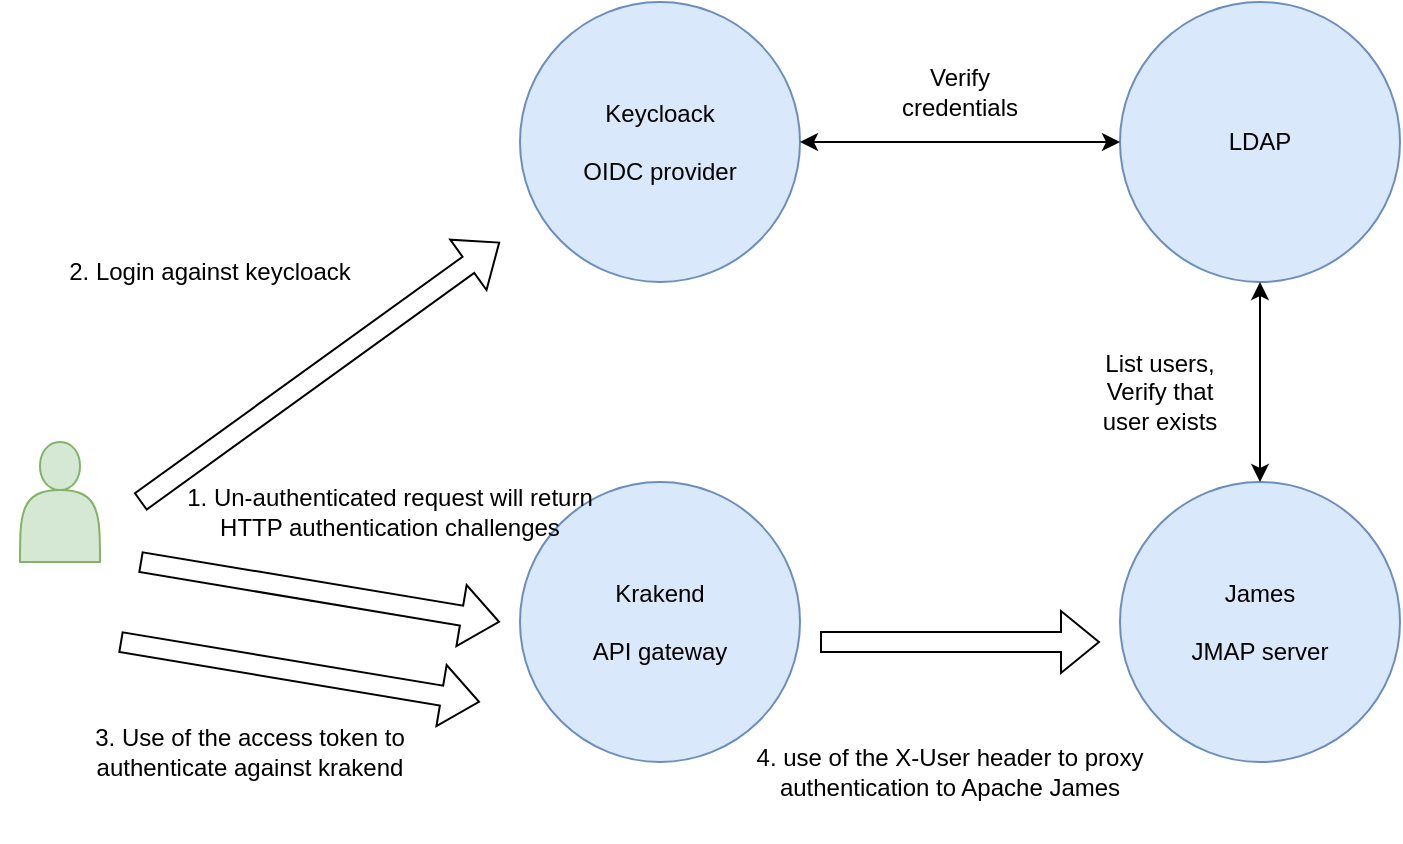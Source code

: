 <mxfile version="15.5.2"><diagram id="9t5u96WNi0rS4HrvDtxI" name="Page-1"><mxGraphModel dx="1350" dy="793" grid="1" gridSize="10" guides="1" tooltips="1" connect="1" arrows="1" fold="1" page="1" pageScale="1" pageWidth="850" pageHeight="1100" math="0" shadow="0"><root><mxCell id="0"/><mxCell id="1" parent="0"/><mxCell id="TRxEg24sL5Zt3rOSAXKO-1" value="Krakend&lt;br&gt;&lt;br&gt;API gateway" style="ellipse;whiteSpace=wrap;html=1;aspect=fixed;fillColor=#dae8fc;strokeColor=#6c8ebf;" vertex="1" parent="1"><mxGeometry x="300" y="320" width="140" height="140" as="geometry"/></mxCell><mxCell id="TRxEg24sL5Zt3rOSAXKO-2" value="" style="shape=actor;whiteSpace=wrap;html=1;fillColor=#d5e8d4;strokeColor=#82b366;" vertex="1" parent="1"><mxGeometry x="50" y="300" width="40" height="60" as="geometry"/></mxCell><mxCell id="TRxEg24sL5Zt3rOSAXKO-4" value="Keycloack&lt;br&gt;&lt;br&gt;OIDC provider" style="ellipse;whiteSpace=wrap;html=1;aspect=fixed;fillColor=#dae8fc;strokeColor=#6c8ebf;" vertex="1" parent="1"><mxGeometry x="300" y="80" width="140" height="140" as="geometry"/></mxCell><mxCell id="TRxEg24sL5Zt3rOSAXKO-5" value="James&lt;br&gt;&lt;br&gt;JMAP server" style="ellipse;whiteSpace=wrap;html=1;aspect=fixed;fillColor=#dae8fc;strokeColor=#6c8ebf;" vertex="1" parent="1"><mxGeometry x="600" y="320" width="140" height="140" as="geometry"/></mxCell><mxCell id="TRxEg24sL5Zt3rOSAXKO-7" value="" style="shape=flexArrow;endArrow=classic;html=1;rounded=0;" edge="1" parent="1"><mxGeometry width="50" height="50" relative="1" as="geometry"><mxPoint x="110" y="360" as="sourcePoint"/><mxPoint x="290" y="390" as="targetPoint"/></mxGeometry></mxCell><mxCell id="TRxEg24sL5Zt3rOSAXKO-8" value="" style="shape=flexArrow;endArrow=classic;html=1;rounded=0;" edge="1" parent="1"><mxGeometry width="50" height="50" relative="1" as="geometry"><mxPoint x="100" y="400" as="sourcePoint"/><mxPoint x="280" y="430" as="targetPoint"/></mxGeometry></mxCell><mxCell id="TRxEg24sL5Zt3rOSAXKO-9" value="" style="shape=flexArrow;endArrow=classic;html=1;rounded=0;" edge="1" parent="1"><mxGeometry width="50" height="50" relative="1" as="geometry"><mxPoint x="450" y="400" as="sourcePoint"/><mxPoint x="590" y="400" as="targetPoint"/></mxGeometry></mxCell><mxCell id="TRxEg24sL5Zt3rOSAXKO-10" value="" style="shape=flexArrow;endArrow=classic;html=1;rounded=0;" edge="1" parent="1"><mxGeometry width="50" height="50" relative="1" as="geometry"><mxPoint x="110" y="330" as="sourcePoint"/><mxPoint x="290" y="200" as="targetPoint"/></mxGeometry></mxCell><mxCell id="TRxEg24sL5Zt3rOSAXKO-11" value="1. Un-authenticated request will return HTTP authentication challenges" style="text;html=1;strokeColor=none;fillColor=none;align=center;verticalAlign=middle;whiteSpace=wrap;rounded=0;" vertex="1" parent="1"><mxGeometry x="130" y="300" width="210" height="70" as="geometry"/></mxCell><mxCell id="TRxEg24sL5Zt3rOSAXKO-12" value="2. Login against keycloack" style="text;html=1;strokeColor=none;fillColor=none;align=center;verticalAlign=middle;whiteSpace=wrap;rounded=0;" vertex="1" parent="1"><mxGeometry x="40" y="180" width="210" height="70" as="geometry"/></mxCell><mxCell id="TRxEg24sL5Zt3rOSAXKO-13" value="3. Use of the access token to authenticate against krakend" style="text;html=1;strokeColor=none;fillColor=none;align=center;verticalAlign=middle;whiteSpace=wrap;rounded=0;" vertex="1" parent="1"><mxGeometry x="60" y="420" width="210" height="70" as="geometry"/></mxCell><mxCell id="TRxEg24sL5Zt3rOSAXKO-14" value="4. use of the X-User header to proxy authentication to Apache James" style="text;html=1;strokeColor=none;fillColor=none;align=center;verticalAlign=middle;whiteSpace=wrap;rounded=0;" vertex="1" parent="1"><mxGeometry x="410" y="430" width="210" height="70" as="geometry"/></mxCell><mxCell id="TRxEg24sL5Zt3rOSAXKO-15" value="LDAP" style="ellipse;whiteSpace=wrap;html=1;aspect=fixed;fillColor=#dae8fc;strokeColor=#6c8ebf;" vertex="1" parent="1"><mxGeometry x="600" y="80" width="140" height="140" as="geometry"/></mxCell><mxCell id="TRxEg24sL5Zt3rOSAXKO-16" value="" style="endArrow=classic;startArrow=classic;html=1;rounded=0;entryX=0.5;entryY=1;entryDx=0;entryDy=0;exitX=0.5;exitY=0;exitDx=0;exitDy=0;" edge="1" parent="1" source="TRxEg24sL5Zt3rOSAXKO-5" target="TRxEg24sL5Zt3rOSAXKO-15"><mxGeometry width="50" height="50" relative="1" as="geometry"><mxPoint x="400" y="310" as="sourcePoint"/><mxPoint x="450" y="260" as="targetPoint"/></mxGeometry></mxCell><mxCell id="TRxEg24sL5Zt3rOSAXKO-17" value="" style="endArrow=classic;startArrow=classic;html=1;rounded=0;entryX=0;entryY=0.5;entryDx=0;entryDy=0;exitX=1;exitY=0.5;exitDx=0;exitDy=0;" edge="1" parent="1" source="TRxEg24sL5Zt3rOSAXKO-4" target="TRxEg24sL5Zt3rOSAXKO-15"><mxGeometry width="50" height="50" relative="1" as="geometry"><mxPoint x="400" y="310" as="sourcePoint"/><mxPoint x="450" y="260" as="targetPoint"/></mxGeometry></mxCell><mxCell id="TRxEg24sL5Zt3rOSAXKO-18" value="Verify credentials" style="text;html=1;strokeColor=none;fillColor=none;align=center;verticalAlign=middle;whiteSpace=wrap;rounded=0;" vertex="1" parent="1"><mxGeometry x="490" y="110" width="60" height="30" as="geometry"/></mxCell><mxCell id="TRxEg24sL5Zt3rOSAXKO-19" value="List users,&lt;br&gt;Verify that user exists" style="text;html=1;strokeColor=none;fillColor=none;align=center;verticalAlign=middle;whiteSpace=wrap;rounded=0;" vertex="1" parent="1"><mxGeometry x="590" y="260" width="60" height="30" as="geometry"/></mxCell></root></mxGraphModel></diagram></mxfile>
